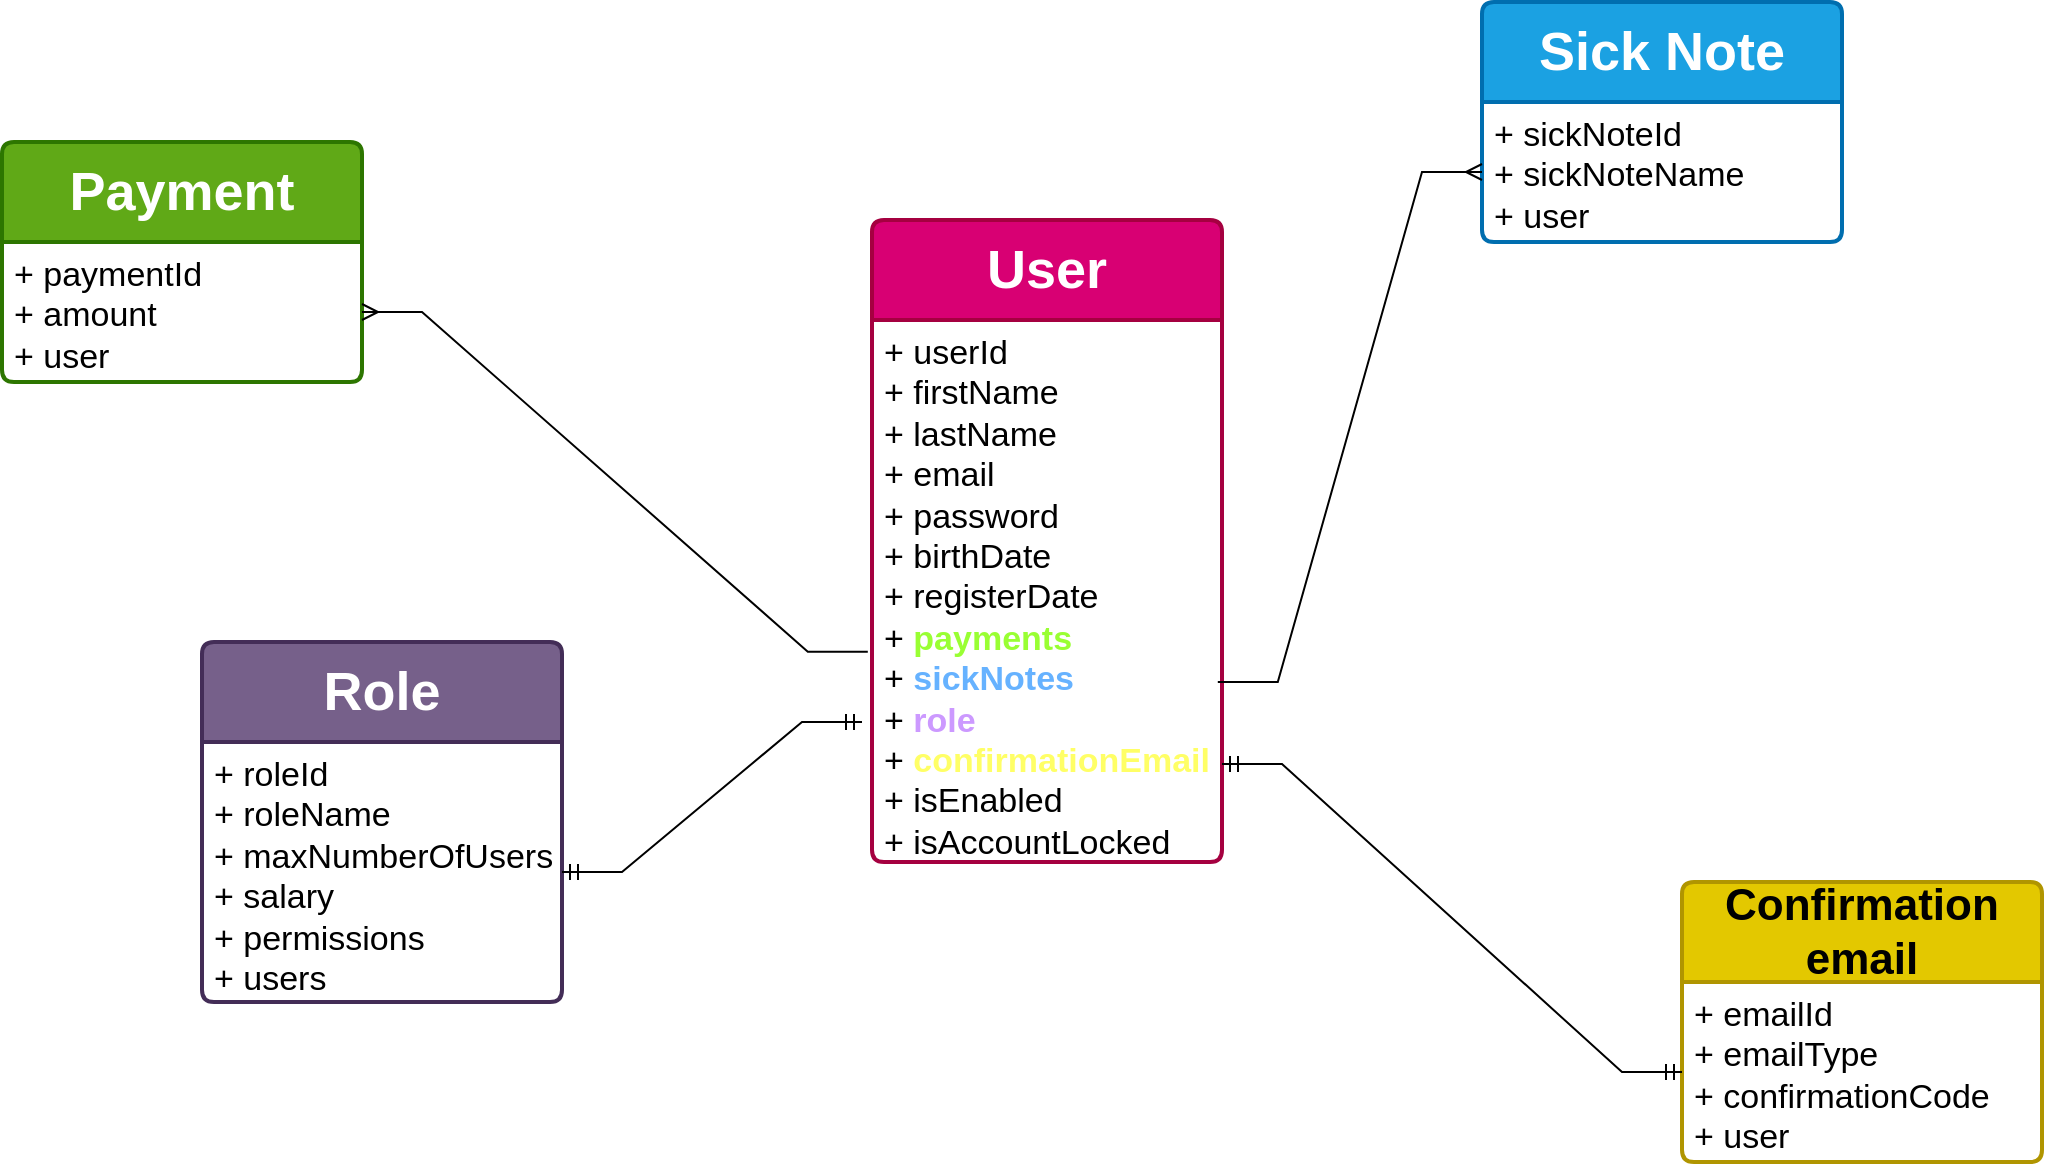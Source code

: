 <mxfile version="24.2.5" type="device">
  <diagram name="Page-1" id="qtndvdY0BhcislFtmAf8">
    <mxGraphModel dx="1434" dy="774" grid="1" gridSize="10" guides="1" tooltips="1" connect="1" arrows="1" fold="1" page="1" pageScale="1" pageWidth="1169" pageHeight="827" math="0" shadow="0">
      <root>
        <mxCell id="0" />
        <mxCell id="1" parent="0" />
        <mxCell id="miG4ghi_1PJreFvNEF0v-1" value="&lt;font style=&quot;font-size: 27px;&quot; face=&quot;Helvetica&quot;&gt;&lt;b&gt;User&lt;/b&gt;&lt;/font&gt;" style="swimlane;childLayout=stackLayout;horizontal=1;startSize=50;horizontalStack=0;rounded=1;fontSize=14;fontStyle=0;strokeWidth=2;resizeParent=0;resizeLast=1;shadow=0;dashed=0;align=center;arcSize=4;whiteSpace=wrap;html=1;fillColor=#d80073;fontColor=#ffffff;strokeColor=#A50040;" parent="1" vertex="1">
          <mxGeometry x="505" y="259" width="175" height="321" as="geometry">
            <mxRectangle x="505" y="259" width="100" height="50" as="alternateBounds" />
          </mxGeometry>
        </mxCell>
        <mxCell id="miG4ghi_1PJreFvNEF0v-2" value="&lt;font style=&quot;font-size: 17px;&quot;&gt;+ userId&lt;br&gt;+ firstName&lt;br&gt;+ lastName&lt;/font&gt;&lt;div style=&quot;font-size: 17px;&quot;&gt;&lt;font style=&quot;font-size: 17px;&quot;&gt;+ email&lt;/font&gt;&lt;/div&gt;&lt;div style=&quot;font-size: 17px;&quot;&gt;&lt;font style=&quot;font-size: 17px;&quot;&gt;+ password&lt;/font&gt;&lt;/div&gt;&lt;div style=&quot;font-size: 17px;&quot;&gt;&lt;font style=&quot;font-size: 17px;&quot;&gt;+ birthDate&lt;/font&gt;&lt;/div&gt;&lt;div style=&quot;font-size: 17px;&quot;&gt;&lt;font style=&quot;font-size: 17px;&quot;&gt;+ registerDate&lt;/font&gt;&lt;/div&gt;&lt;div style=&quot;font-size: 17px;&quot;&gt;&lt;font style=&quot;font-size: 17px;&quot;&gt;+ &lt;b&gt;&lt;font color=&quot;#99ff33&quot;&gt;payments&lt;/font&gt;&lt;/b&gt;&lt;/font&gt;&lt;/div&gt;&lt;div style=&quot;font-size: 17px;&quot;&gt;&lt;font style=&quot;font-size: 17px;&quot;&gt;+ &lt;b&gt;&lt;font color=&quot;#66b2ff&quot;&gt;sickNotes&lt;/font&gt;&lt;/b&gt;&lt;/font&gt;&lt;/div&gt;&lt;div style=&quot;font-size: 17px;&quot;&gt;&lt;font style=&quot;font-size: 17px;&quot;&gt;+ &lt;b&gt;&lt;font color=&quot;#cc99ff&quot;&gt;role&lt;/font&gt;&lt;/b&gt;&lt;/font&gt;&lt;/div&gt;&lt;div style=&quot;font-size: 17px;&quot;&gt;&lt;font style=&quot;font-size: 17px;&quot;&gt;+ &lt;font color=&quot;#ffff66&quot;&gt;&lt;b&gt;confirmation&lt;/b&gt;&lt;/font&gt;&lt;b&gt;&lt;font color=&quot;#ffff66&quot;&gt;Email&lt;/font&gt;&lt;/b&gt;&lt;/font&gt;&lt;/div&gt;&lt;div style=&quot;font-size: 17px;&quot;&gt;&lt;font style=&quot;font-size: 17px;&quot;&gt;+ isEnabled&lt;/font&gt;&lt;/div&gt;&lt;div style=&quot;font-size: 17px;&quot;&gt;&lt;font style=&quot;font-size: 17px;&quot;&gt;+ isAccountLocked&lt;/font&gt;&lt;/div&gt;" style="align=left;strokeColor=none;fillColor=none;spacingLeft=4;fontSize=12;verticalAlign=top;resizable=0;rotatable=0;part=1;html=1;" parent="miG4ghi_1PJreFvNEF0v-1" vertex="1">
          <mxGeometry y="50" width="175" height="271" as="geometry" />
        </mxCell>
        <mxCell id="miG4ghi_1PJreFvNEF0v-4" value="&lt;font style=&quot;font-size: 27px;&quot; face=&quot;Helvetica&quot;&gt;&lt;b&gt;Role&lt;/b&gt;&lt;/font&gt;" style="swimlane;childLayout=stackLayout;horizontal=1;startSize=50;horizontalStack=0;rounded=1;fontSize=14;fontStyle=0;strokeWidth=2;resizeParent=0;resizeLast=1;shadow=0;dashed=0;align=center;arcSize=4;whiteSpace=wrap;html=1;fillColor=#76608a;fontColor=#ffffff;strokeColor=#432D57;" parent="1" vertex="1">
          <mxGeometry x="170" y="470" width="180" height="180" as="geometry" />
        </mxCell>
        <mxCell id="miG4ghi_1PJreFvNEF0v-5" value="&lt;font style=&quot;font-size: 17px;&quot;&gt;+ roleId&lt;br&gt;+ roleName&lt;br&gt;+ maxNumberOfUsers&lt;/font&gt;&lt;div style=&quot;font-size: 17px;&quot;&gt;&lt;font style=&quot;font-size: 17px;&quot;&gt;+ salary&lt;/font&gt;&lt;/div&gt;&lt;div style=&quot;font-size: 17px;&quot;&gt;&lt;font style=&quot;font-size: 17px;&quot;&gt;+ permissions&lt;/font&gt;&lt;/div&gt;&lt;div style=&quot;font-size: 17px;&quot;&gt;&lt;font style=&quot;font-size: 17px;&quot;&gt;+ users&lt;/font&gt;&lt;/div&gt;" style="align=left;strokeColor=none;fillColor=none;spacingLeft=4;fontSize=12;verticalAlign=top;resizable=0;rotatable=0;part=1;html=1;" parent="miG4ghi_1PJreFvNEF0v-4" vertex="1">
          <mxGeometry y="50" width="180" height="130" as="geometry" />
        </mxCell>
        <mxCell id="miG4ghi_1PJreFvNEF0v-6" value="&lt;font style=&quot;font-size: 27px;&quot; face=&quot;Helvetica&quot;&gt;&lt;b&gt;Sick Note&lt;/b&gt;&lt;/font&gt;" style="swimlane;childLayout=stackLayout;horizontal=1;startSize=50;horizontalStack=0;rounded=1;fontSize=14;fontStyle=0;strokeWidth=2;resizeParent=0;resizeLast=1;shadow=0;dashed=0;align=center;arcSize=4;whiteSpace=wrap;html=1;fillColor=#1ba1e2;fontColor=#ffffff;strokeColor=#006EAF;" parent="1" vertex="1">
          <mxGeometry x="810" y="150" width="180" height="120" as="geometry" />
        </mxCell>
        <mxCell id="miG4ghi_1PJreFvNEF0v-7" value="&lt;font style=&quot;font-size: 17px;&quot;&gt;+ sickNoteId&lt;br&gt;+ sickNoteName&lt;br&gt;+ user&lt;/font&gt;" style="align=left;strokeColor=none;fillColor=none;spacingLeft=4;fontSize=12;verticalAlign=top;resizable=0;rotatable=0;part=1;html=1;" parent="miG4ghi_1PJreFvNEF0v-6" vertex="1">
          <mxGeometry y="50" width="180" height="70" as="geometry" />
        </mxCell>
        <mxCell id="miG4ghi_1PJreFvNEF0v-8" value="&lt;font style=&quot;font-size: 27px;&quot; face=&quot;Helvetica&quot;&gt;&lt;b&gt;Payment&lt;/b&gt;&lt;/font&gt;" style="swimlane;childLayout=stackLayout;horizontal=1;startSize=50;horizontalStack=0;rounded=1;fontSize=14;fontStyle=0;strokeWidth=2;resizeParent=0;resizeLast=1;shadow=0;dashed=0;align=center;arcSize=4;whiteSpace=wrap;html=1;fillColor=#60a917;fontColor=#ffffff;strokeColor=#2D7600;" parent="1" vertex="1">
          <mxGeometry x="70" y="220" width="180" height="120" as="geometry" />
        </mxCell>
        <mxCell id="miG4ghi_1PJreFvNEF0v-9" value="&lt;font style=&quot;font-size: 17px;&quot;&gt;+ paymentId&lt;br&gt;+ amount&lt;br&gt;+ user&lt;/font&gt;" style="align=left;strokeColor=none;fillColor=none;spacingLeft=4;fontSize=12;verticalAlign=top;resizable=0;rotatable=0;part=1;html=1;" parent="miG4ghi_1PJreFvNEF0v-8" vertex="1">
          <mxGeometry y="50" width="180" height="70" as="geometry" />
        </mxCell>
        <mxCell id="miG4ghi_1PJreFvNEF0v-10" value="&lt;font size=&quot;1&quot; style=&quot;&quot; face=&quot;Helvetica&quot;&gt;&lt;b style=&quot;font-size: 22px;&quot;&gt;Confirmation email&lt;/b&gt;&lt;/font&gt;" style="swimlane;childLayout=stackLayout;horizontal=1;startSize=50;horizontalStack=0;rounded=1;fontSize=14;fontStyle=0;strokeWidth=2;resizeParent=0;resizeLast=1;shadow=0;dashed=0;align=center;arcSize=4;whiteSpace=wrap;html=1;fillColor=#e3c800;fontColor=#000000;strokeColor=#B09500;" parent="1" vertex="1">
          <mxGeometry x="910" y="590" width="180" height="140" as="geometry" />
        </mxCell>
        <mxCell id="miG4ghi_1PJreFvNEF0v-11" value="&lt;div&gt;&lt;font style=&quot;font-size: 17px;&quot;&gt;+ emailId&lt;/font&gt;&lt;/div&gt;&lt;font style=&quot;font-size: 17px;&quot;&gt;+ emailType&lt;br&gt;+ confirmationCode&lt;br&gt;&lt;/font&gt;&lt;div style=&quot;font-size: 17px;&quot;&gt;&lt;font style=&quot;font-size: 17px;&quot;&gt;+ user&lt;/font&gt;&lt;/div&gt;" style="align=left;strokeColor=none;fillColor=none;spacingLeft=4;fontSize=12;verticalAlign=top;resizable=0;rotatable=0;part=1;html=1;" parent="miG4ghi_1PJreFvNEF0v-10" vertex="1">
          <mxGeometry y="50" width="180" height="90" as="geometry" />
        </mxCell>
        <mxCell id="miG4ghi_1PJreFvNEF0v-12" value="" style="edgeStyle=entityRelationEdgeStyle;fontSize=12;html=1;endArrow=ERmandOne;startArrow=ERmandOne;rounded=0;" parent="1" source="miG4ghi_1PJreFvNEF0v-5" edge="1">
          <mxGeometry width="100" height="100" relative="1" as="geometry">
            <mxPoint x="480" y="450" as="sourcePoint" />
            <mxPoint x="500" y="510" as="targetPoint" />
            <Array as="points">
              <mxPoint x="360" y="200" />
            </Array>
          </mxGeometry>
        </mxCell>
        <mxCell id="miG4ghi_1PJreFvNEF0v-14" value="" style="edgeStyle=entityRelationEdgeStyle;fontSize=12;html=1;endArrow=ERmany;rounded=0;exitX=-0.012;exitY=0.612;exitDx=0;exitDy=0;exitPerimeter=0;" parent="1" source="miG4ghi_1PJreFvNEF0v-2" target="miG4ghi_1PJreFvNEF0v-9" edge="1">
          <mxGeometry width="100" height="100" relative="1" as="geometry">
            <mxPoint x="674" y="500" as="sourcePoint" />
            <mxPoint x="820" y="245" as="targetPoint" />
          </mxGeometry>
        </mxCell>
        <mxCell id="miG4ghi_1PJreFvNEF0v-15" value="" style="edgeStyle=entityRelationEdgeStyle;fontSize=12;html=1;endArrow=ERmandOne;startArrow=ERmandOne;rounded=0;" parent="1" target="miG4ghi_1PJreFvNEF0v-11" edge="1">
          <mxGeometry width="100" height="100" relative="1" as="geometry">
            <mxPoint x="680" y="531" as="sourcePoint" />
            <mxPoint x="580" y="430" as="targetPoint" />
          </mxGeometry>
        </mxCell>
        <mxCell id="miG4ghi_1PJreFvNEF0v-16" value="" style="edgeStyle=entityRelationEdgeStyle;fontSize=12;html=1;endArrow=ERmany;rounded=0;exitX=0.988;exitY=0.668;exitDx=0;exitDy=0;exitPerimeter=0;" parent="1" source="miG4ghi_1PJreFvNEF0v-2" target="miG4ghi_1PJreFvNEF0v-7" edge="1">
          <mxGeometry width="100" height="100" relative="1" as="geometry">
            <mxPoint x="480" y="450" as="sourcePoint" />
            <mxPoint x="580" y="350" as="targetPoint" />
          </mxGeometry>
        </mxCell>
      </root>
    </mxGraphModel>
  </diagram>
</mxfile>
